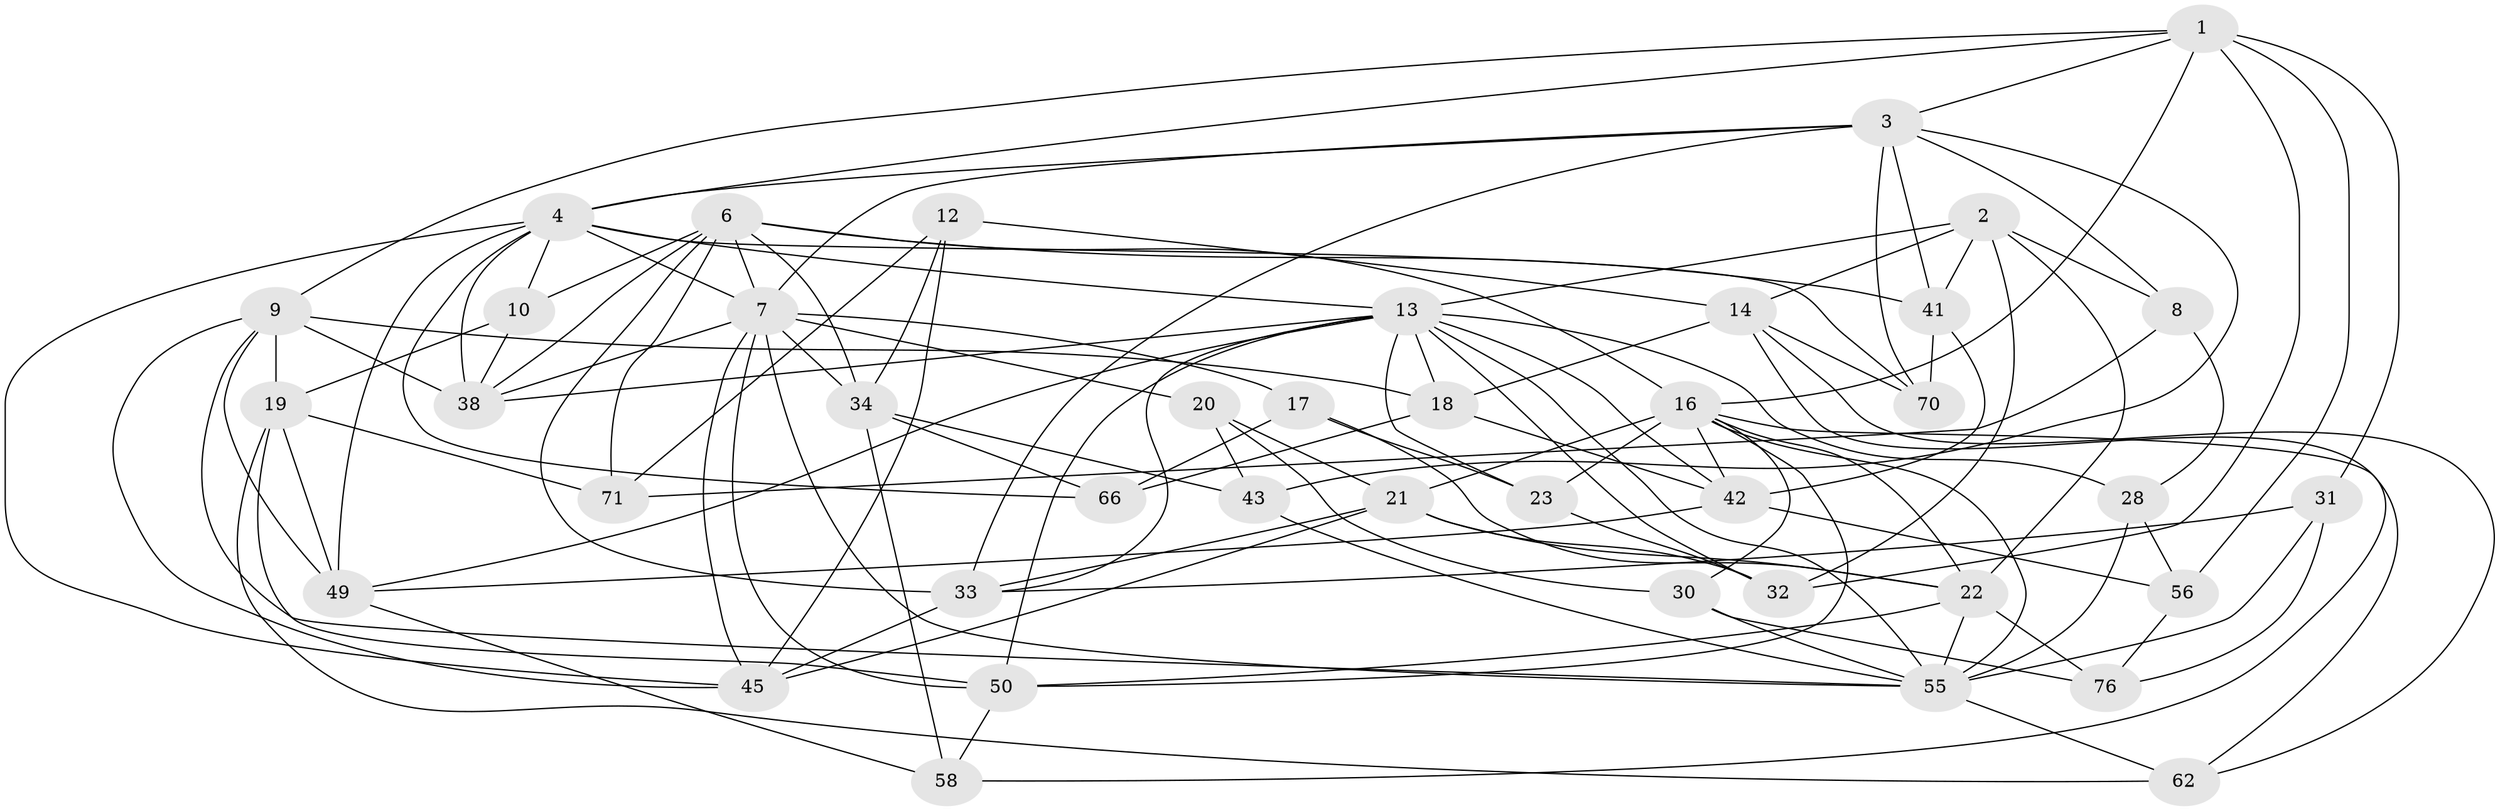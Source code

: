 // original degree distribution, {4: 1.0}
// Generated by graph-tools (version 1.1) at 2025/16/03/09/25 04:16:33]
// undirected, 41 vertices, 119 edges
graph export_dot {
graph [start="1"]
  node [color=gray90,style=filled];
  1 [super="+54+81"];
  2 [super="+63+75"];
  3 [super="+35"];
  4 [super="+73+5"];
  6 [super="+51"];
  7 [super="+25+15"];
  8;
  9 [super="+29+79"];
  10;
  12;
  13 [super="+59+69+24"];
  14 [super="+83"];
  16 [super="+27"];
  17;
  18 [super="+46"];
  19 [super="+26"];
  20;
  21 [super="+53"];
  22 [super="+40+77"];
  23;
  28;
  30;
  31;
  32 [super="+52"];
  33 [super="+80"];
  34 [super="+57"];
  38 [super="+68"];
  41 [super="+48"];
  42 [super="+67"];
  43;
  45 [super="+61"];
  49 [super="+72"];
  50 [super="+60+74"];
  55 [super="+64"];
  56;
  58;
  62;
  66;
  70;
  71;
  76;
  1 -- 16;
  1 -- 32 [weight=2];
  1 -- 4;
  1 -- 3;
  1 -- 9;
  1 -- 56;
  1 -- 31;
  2 -- 8;
  2 -- 41 [weight=2];
  2 -- 14;
  2 -- 22 [weight=2];
  2 -- 13;
  2 -- 32;
  3 -- 33;
  3 -- 70;
  3 -- 7;
  3 -- 4;
  3 -- 8;
  3 -- 41;
  3 -- 43;
  4 -- 10;
  4 -- 49;
  4 -- 66;
  4 -- 70;
  4 -- 7;
  4 -- 45;
  4 -- 13;
  4 -- 38;
  6 -- 71;
  6 -- 16;
  6 -- 10;
  6 -- 33;
  6 -- 34;
  6 -- 7;
  6 -- 41;
  6 -- 38;
  7 -- 34;
  7 -- 17;
  7 -- 50;
  7 -- 55;
  7 -- 20;
  7 -- 45;
  7 -- 38;
  8 -- 71;
  8 -- 28;
  9 -- 55;
  9 -- 49;
  9 -- 38;
  9 -- 18 [weight=2];
  9 -- 19;
  9 -- 45;
  10 -- 19;
  10 -- 38;
  12 -- 71;
  12 -- 14;
  12 -- 45;
  12 -- 34;
  13 -- 49;
  13 -- 28;
  13 -- 23;
  13 -- 18;
  13 -- 32;
  13 -- 33;
  13 -- 38;
  13 -- 42;
  13 -- 50;
  13 -- 55;
  14 -- 58;
  14 -- 62;
  14 -- 70;
  14 -- 18;
  16 -- 22;
  16 -- 42;
  16 -- 50;
  16 -- 21;
  16 -- 55;
  16 -- 23;
  16 -- 62;
  16 -- 30;
  17 -- 66;
  17 -- 23;
  17 -- 22;
  18 -- 42;
  18 -- 66;
  19 -- 49;
  19 -- 71;
  19 -- 62;
  19 -- 50;
  20 -- 43;
  20 -- 30;
  20 -- 21;
  21 -- 22;
  21 -- 33;
  21 -- 32;
  21 -- 45;
  22 -- 76;
  22 -- 50;
  22 -- 55;
  23 -- 32;
  28 -- 56;
  28 -- 55;
  30 -- 76;
  30 -- 55;
  31 -- 76;
  31 -- 33;
  31 -- 55;
  33 -- 45;
  34 -- 66;
  34 -- 43;
  34 -- 58;
  41 -- 42;
  41 -- 70;
  42 -- 56;
  42 -- 49;
  43 -- 55;
  49 -- 58;
  50 -- 58;
  55 -- 62;
  56 -- 76;
}
